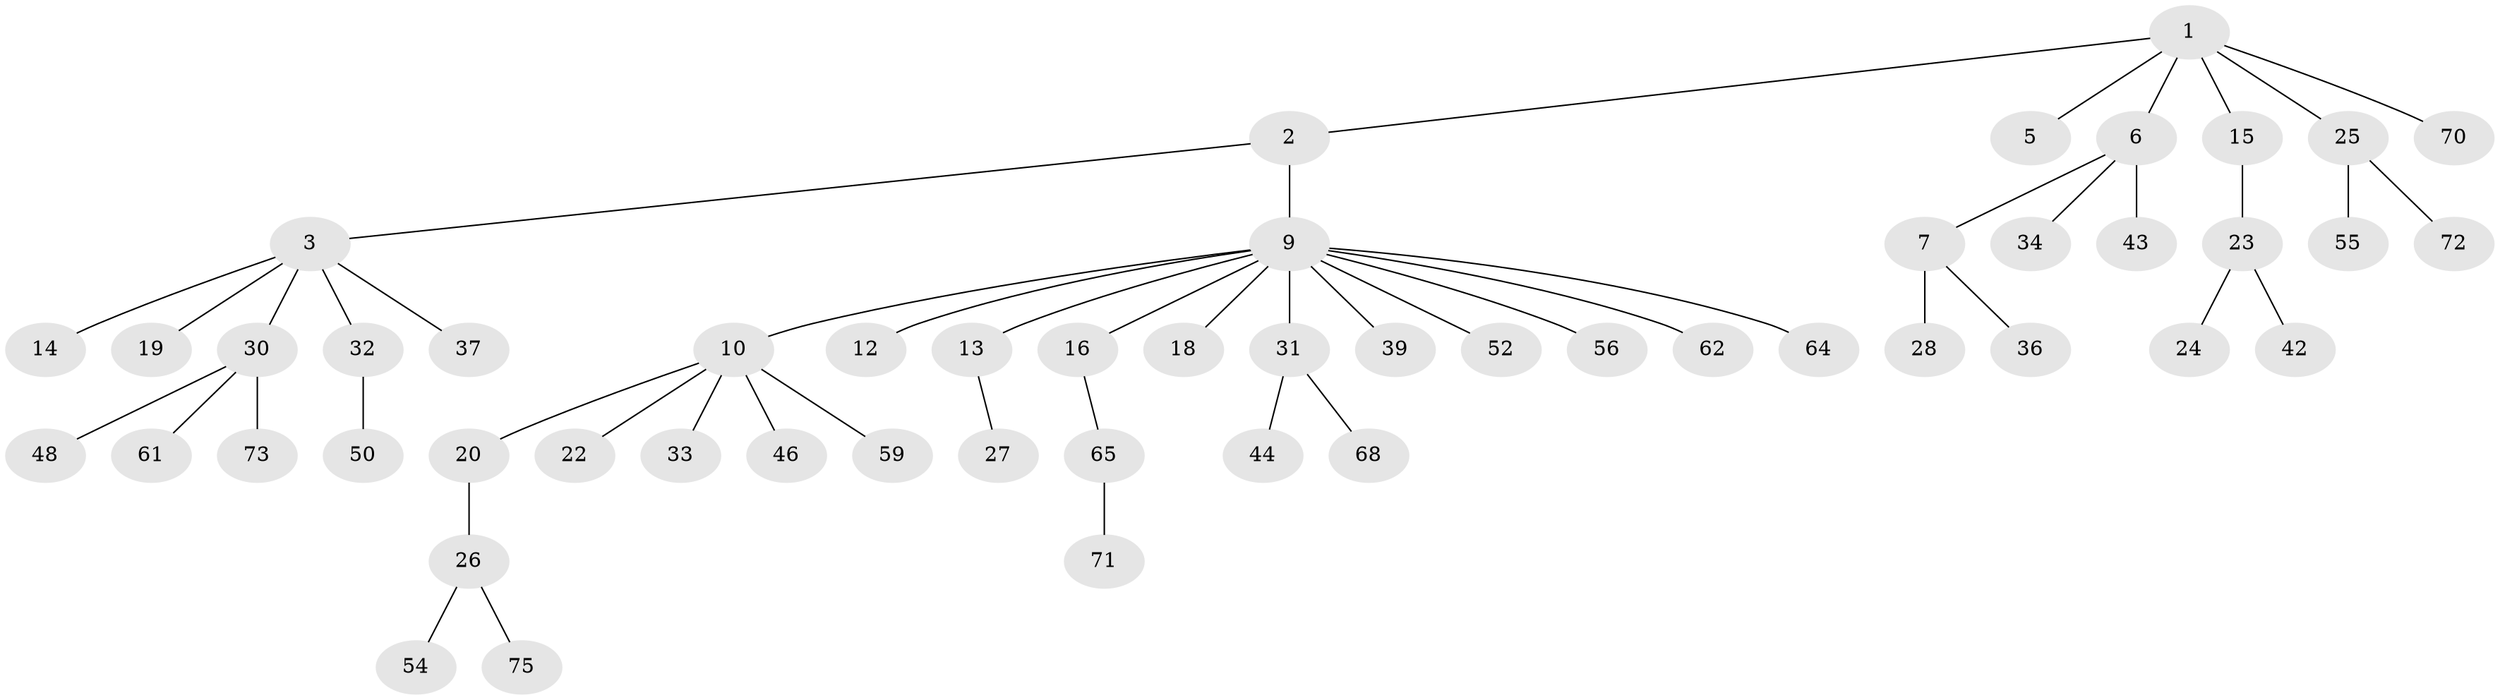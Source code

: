 // original degree distribution, {6: 0.02666666666666667, 4: 0.04, 5: 0.02666666666666667, 3: 0.12, 1: 0.5066666666666667, 9: 0.013333333333333334, 2: 0.26666666666666666}
// Generated by graph-tools (version 1.1) at 2025/11/02/27/25 16:11:26]
// undirected, 52 vertices, 51 edges
graph export_dot {
graph [start="1"]
  node [color=gray90,style=filled];
  1 [super="+57"];
  2 [super="+29"];
  3 [super="+4"];
  5;
  6 [super="+17"];
  7 [super="+8"];
  9 [super="+11"];
  10 [super="+21"];
  12;
  13;
  14;
  15;
  16 [super="+51"];
  18;
  19;
  20;
  22;
  23 [super="+45"];
  24 [super="+40"];
  25 [super="+35"];
  26 [super="+49"];
  27 [super="+53"];
  28 [super="+41"];
  30 [super="+47"];
  31 [super="+38"];
  32 [super="+60"];
  33;
  34;
  36;
  37 [super="+63"];
  39;
  42;
  43 [super="+66"];
  44;
  46;
  48 [super="+58"];
  50 [super="+67"];
  52;
  54;
  55;
  56;
  59 [super="+74"];
  61;
  62;
  64 [super="+69"];
  65;
  68;
  70;
  71;
  72;
  73;
  75;
  1 -- 2;
  1 -- 5;
  1 -- 6;
  1 -- 15;
  1 -- 25;
  1 -- 70;
  2 -- 3;
  2 -- 9;
  3 -- 14;
  3 -- 32;
  3 -- 37;
  3 -- 19;
  3 -- 30;
  6 -- 7;
  6 -- 34;
  6 -- 43;
  7 -- 28;
  7 -- 36;
  9 -- 10;
  9 -- 12;
  9 -- 16;
  9 -- 39;
  9 -- 52;
  9 -- 56;
  9 -- 64;
  9 -- 18;
  9 -- 13;
  9 -- 62;
  9 -- 31;
  10 -- 20;
  10 -- 22;
  10 -- 46;
  10 -- 59;
  10 -- 33;
  13 -- 27;
  15 -- 23;
  16 -- 65;
  20 -- 26;
  23 -- 24;
  23 -- 42;
  25 -- 55;
  25 -- 72;
  26 -- 54;
  26 -- 75;
  30 -- 61;
  30 -- 48;
  30 -- 73;
  31 -- 44;
  31 -- 68;
  32 -- 50;
  65 -- 71;
}
